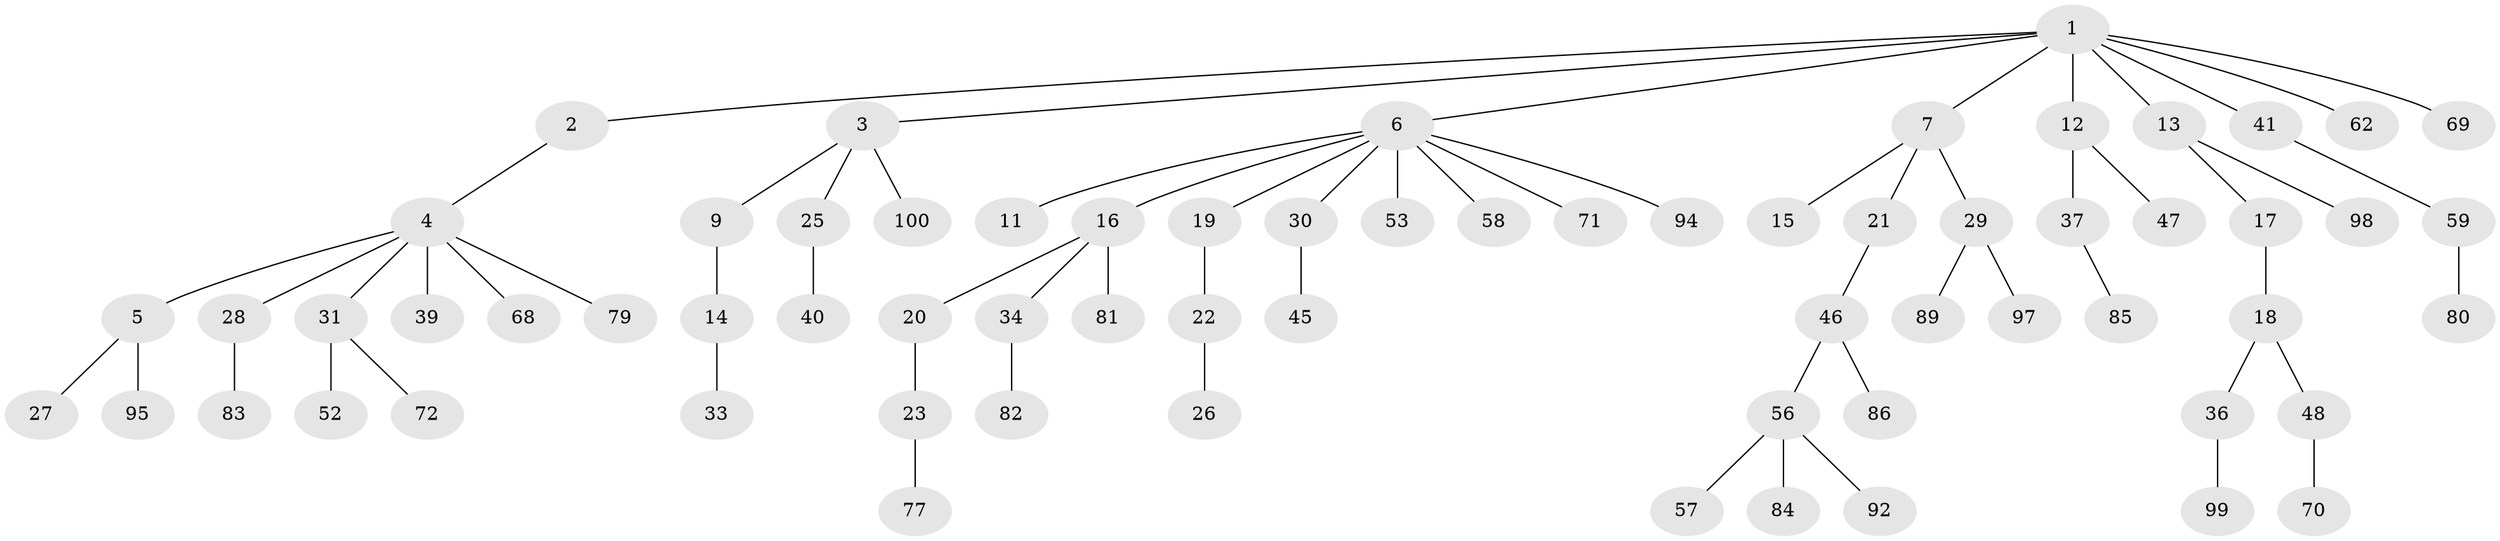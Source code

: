 // original degree distribution, {9: 0.01, 2: 0.26, 3: 0.17, 8: 0.02, 4: 0.04, 5: 0.01, 1: 0.49}
// Generated by graph-tools (version 1.1) at 2025/11/02/21/25 10:11:10]
// undirected, 68 vertices, 67 edges
graph export_dot {
graph [start="1"]
  node [color=gray90,style=filled];
  1 [super="+44"];
  2;
  3 [super="+8"];
  4 [super="+54"];
  5 [super="+74"];
  6 [super="+10"];
  7 [super="+32"];
  9;
  11;
  12 [super="+24"];
  13 [super="+88"];
  14 [super="+65"];
  15;
  16;
  17 [super="+76"];
  18;
  19;
  20 [super="+90"];
  21;
  22 [super="+38"];
  23 [super="+61"];
  25 [super="+87"];
  26 [super="+67"];
  27 [super="+55"];
  28 [super="+93"];
  29 [super="+63"];
  30 [super="+42"];
  31 [super="+51"];
  33;
  34 [super="+35"];
  36 [super="+43"];
  37 [super="+73"];
  39 [super="+78"];
  40;
  41;
  45;
  46 [super="+50"];
  47 [super="+49"];
  48 [super="+60"];
  52;
  53 [super="+96"];
  56 [super="+64"];
  57;
  58 [super="+66"];
  59;
  62;
  68 [super="+75"];
  69;
  70;
  71;
  72;
  77;
  79;
  80;
  81 [super="+91"];
  82;
  83;
  84;
  85;
  86;
  89;
  92;
  94;
  95;
  97;
  98;
  99;
  100;
  1 -- 2;
  1 -- 3;
  1 -- 6;
  1 -- 7;
  1 -- 12;
  1 -- 13;
  1 -- 41;
  1 -- 62;
  1 -- 69;
  2 -- 4;
  3 -- 100;
  3 -- 9;
  3 -- 25;
  4 -- 5;
  4 -- 28;
  4 -- 31;
  4 -- 39;
  4 -- 68;
  4 -- 79;
  5 -- 27;
  5 -- 95;
  6 -- 16;
  6 -- 19;
  6 -- 30;
  6 -- 53;
  6 -- 58;
  6 -- 71;
  6 -- 94;
  6 -- 11;
  7 -- 15;
  7 -- 21;
  7 -- 29;
  9 -- 14;
  12 -- 47;
  12 -- 37;
  13 -- 17;
  13 -- 98;
  14 -- 33;
  16 -- 20;
  16 -- 34;
  16 -- 81;
  17 -- 18;
  18 -- 36;
  18 -- 48;
  19 -- 22;
  20 -- 23;
  21 -- 46;
  22 -- 26;
  23 -- 77;
  25 -- 40;
  28 -- 83;
  29 -- 89;
  29 -- 97;
  30 -- 45;
  31 -- 72;
  31 -- 52;
  34 -- 82;
  36 -- 99;
  37 -- 85;
  41 -- 59;
  46 -- 56;
  46 -- 86;
  48 -- 70;
  56 -- 57;
  56 -- 84;
  56 -- 92;
  59 -- 80;
}
